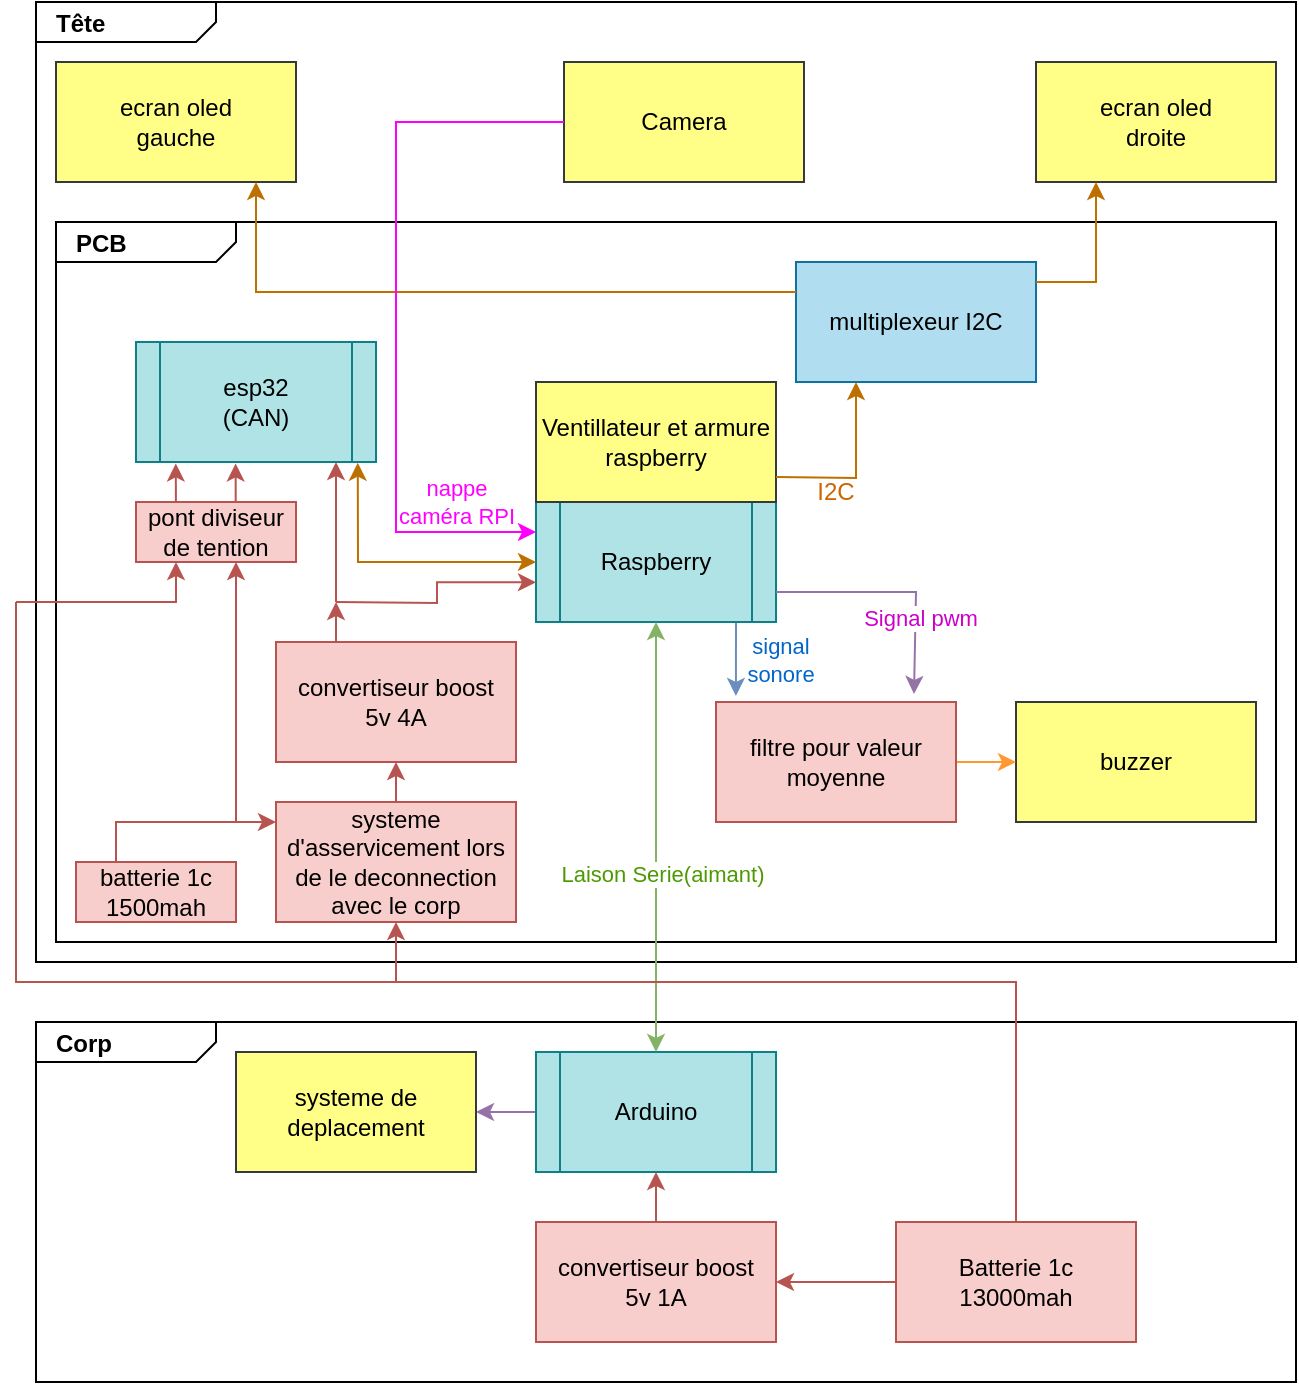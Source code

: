 <mxfile version="16.0.0" type="device"><diagram id="-UUDL-XRIW8HntbHZ96o" name="Page-1"><mxGraphModel dx="1102" dy="865" grid="1" gridSize="10" guides="1" tooltips="1" connect="1" arrows="1" fold="1" page="1" pageScale="1" pageWidth="827" pageHeight="1169" math="0" shadow="0"><root><mxCell id="0"/><mxCell id="1" parent="0"/><mxCell id="vyg-rTNMwoOG3VXURRE--1" value="&lt;p style=&quot;margin: 0px ; margin-top: 4px ; margin-left: 10px ; text-align: left&quot;&gt;&lt;b&gt;Tête&lt;/b&gt;&lt;/p&gt;" style="html=1;strokeWidth=1;shape=mxgraph.sysml.package;html=1;overflow=fill;whiteSpace=wrap;" parent="1" vertex="1"><mxGeometry x="90" y="30" width="630" height="480" as="geometry"/></mxCell><mxCell id="vyg-rTNMwoOG3VXURRE--2" value="&lt;p style=&quot;margin: 0px ; margin-top: 4px ; margin-left: 10px ; text-align: left&quot;&gt;&lt;b&gt;Corp&lt;/b&gt;&lt;/p&gt;" style="html=1;strokeWidth=1;shape=mxgraph.sysml.package;html=1;overflow=fill;whiteSpace=wrap;" parent="1" vertex="1"><mxGeometry x="90" y="540" width="630" height="180" as="geometry"/></mxCell><mxCell id="vyg-rTNMwoOG3VXURRE--3" value="&lt;p style=&quot;margin: 0px ; margin-top: 4px ; margin-left: 10px ; text-align: left&quot;&gt;&lt;b&gt;PCB&lt;/b&gt;&lt;/p&gt;" style="html=1;strokeWidth=1;shape=mxgraph.sysml.package;html=1;overflow=fill;whiteSpace=wrap;" parent="1" vertex="1"><mxGeometry x="100" y="140" width="610" height="360" as="geometry"/></mxCell><mxCell id="vyg-rTNMwoOG3VXURRE--31" style="edgeStyle=orthogonalEdgeStyle;rounded=0;orthogonalLoop=1;jettySize=auto;html=1;entryX=0.083;entryY=-0.05;entryDx=0;entryDy=0;fontColor=#FF9933;strokeColor=#6c8ebf;fillColor=#dae8fc;entryPerimeter=0;" parent="1" target="vyg-rTNMwoOG3VXURRE--30" edge="1"><mxGeometry relative="1" as="geometry"><mxPoint x="440" y="340" as="sourcePoint"/></mxGeometry></mxCell><mxCell id="vyg-rTNMwoOG3VXURRE--35" value="&lt;font color=&quot;#0066cc&quot;&gt;signal &lt;br&gt;sonore&lt;/font&gt;" style="edgeLabel;html=1;align=center;verticalAlign=middle;resizable=0;points=[];fontColor=#FF9933;" parent="vyg-rTNMwoOG3VXURRE--31" vertex="1" connectable="0"><mxGeometry x="-0.333" y="5" relative="1" as="geometry"><mxPoint x="17" y="6" as="offset"/></mxGeometry></mxCell><mxCell id="vyg-rTNMwoOG3VXURRE--4" value="Raspberry" style="shape=process;whiteSpace=wrap;html=1;backgroundOutline=1;fillColor=#b0e3e6;strokeColor=#0e8088;" parent="1" vertex="1"><mxGeometry x="340" y="280" width="120" height="60" as="geometry"/></mxCell><mxCell id="vyg-rTNMwoOG3VXURRE--5" value="Ventillateur et armure raspberry" style="rounded=0;whiteSpace=wrap;html=1;fillColor=#ffff88;strokeColor=#36393d;" parent="1" vertex="1"><mxGeometry x="340" y="220" width="120" height="60" as="geometry"/></mxCell><mxCell id="vyg-rTNMwoOG3VXURRE--52" style="edgeStyle=orthogonalEdgeStyle;rounded=0;orthogonalLoop=1;jettySize=auto;html=1;exitX=0;exitY=0.5;exitDx=0;exitDy=0;entryX=1;entryY=0.5;entryDx=0;entryDy=0;fontColor=#000000;strokeColor=#9673a6;fillColor=#e1d5e7;" parent="1" source="vyg-rTNMwoOG3VXURRE--6" target="vyg-rTNMwoOG3VXURRE--51" edge="1"><mxGeometry relative="1" as="geometry"/></mxCell><mxCell id="vyg-rTNMwoOG3VXURRE--6" value="Arduino" style="shape=process;whiteSpace=wrap;html=1;backgroundOutline=1;fillColor=#b0e3e6;strokeColor=#0e8088;" parent="1" vertex="1"><mxGeometry x="340" y="555" width="120" height="60" as="geometry"/></mxCell><mxCell id="vyg-rTNMwoOG3VXURRE--7" value="" style="endArrow=classic;startArrow=classic;html=1;rounded=0;exitX=0.5;exitY=0;exitDx=0;exitDy=0;entryX=0.5;entryY=1;entryDx=0;entryDy=0;fillColor=#d5e8d4;strokeColor=#82b366;" parent="1" source="vyg-rTNMwoOG3VXURRE--6" target="vyg-rTNMwoOG3VXURRE--4" edge="1"><mxGeometry width="50" height="50" relative="1" as="geometry"><mxPoint x="400" y="560" as="sourcePoint"/><mxPoint x="450" y="510" as="targetPoint"/><Array as="points"><mxPoint x="400" y="520"/></Array></mxGeometry></mxCell><mxCell id="vyg-rTNMwoOG3VXURRE--8" value="Laison Serie(aimant)" style="edgeLabel;html=1;align=center;verticalAlign=middle;resizable=0;points=[];fontColor=#4D9900;" parent="vyg-rTNMwoOG3VXURRE--7" vertex="1" connectable="0"><mxGeometry x="-0.174" y="-3" relative="1" as="geometry"><mxPoint as="offset"/></mxGeometry></mxCell><mxCell id="vyg-rTNMwoOG3VXURRE--9" value="&lt;font color=&quot;#000000&quot;&gt;buzzer&lt;/font&gt;" style="rounded=0;whiteSpace=wrap;html=1;fillColor=#ffff88;strokeColor=#36393d;" parent="1" vertex="1"><mxGeometry x="580" y="380" width="120" height="60" as="geometry"/></mxCell><mxCell id="vyg-rTNMwoOG3VXURRE--10" value="ecran oled&lt;br&gt;gauche" style="rounded=0;whiteSpace=wrap;html=1;fillColor=#ffff88;strokeColor=#36393d;" parent="1" vertex="1"><mxGeometry x="100" y="60" width="120" height="60" as="geometry"/></mxCell><mxCell id="vyg-rTNMwoOG3VXURRE--11" value="ecran oled&lt;br&gt;droite" style="rounded=0;whiteSpace=wrap;html=1;fillColor=#ffff88;strokeColor=#36393d;" parent="1" vertex="1"><mxGeometry x="590" y="60" width="120" height="60" as="geometry"/></mxCell><mxCell id="vyg-rTNMwoOG3VXURRE--12" value="multiplexeur I2C" style="rounded=0;whiteSpace=wrap;html=1;fillColor=#b1ddf0;strokeColor=#10739e;" parent="1" vertex="1"><mxGeometry x="470" y="160" width="120" height="60" as="geometry"/></mxCell><mxCell id="vyg-rTNMwoOG3VXURRE--13" value="" style="endArrow=classic;html=1;rounded=0;fontColor=#000000;fillColor=#f0a30a;strokeColor=#BD7000;exitX=0;exitY=0.25;exitDx=0;exitDy=0;" parent="1" source="vyg-rTNMwoOG3VXURRE--12" edge="1"><mxGeometry width="50" height="50" relative="1" as="geometry"><mxPoint x="-30" y="230" as="sourcePoint"/><mxPoint x="200" y="120" as="targetPoint"/><Array as="points"><mxPoint x="200" y="175"/></Array></mxGeometry></mxCell><mxCell id="vyg-rTNMwoOG3VXURRE--14" value="" style="endArrow=classic;html=1;rounded=0;fontColor=#000000;fillColor=#f0a30a;strokeColor=#BD7000;entryX=0.25;entryY=1;entryDx=0;entryDy=0;" parent="1" target="vyg-rTNMwoOG3VXURRE--11" edge="1"><mxGeometry width="50" height="50" relative="1" as="geometry"><mxPoint x="590" y="170" as="sourcePoint"/><mxPoint x="20" y="230" as="targetPoint"/><Array as="points"><mxPoint x="620" y="170"/></Array></mxGeometry></mxCell><mxCell id="vyg-rTNMwoOG3VXURRE--15" value="" style="endArrow=classic;html=1;rounded=0;fontColor=#000000;entryX=0.25;entryY=1;entryDx=0;entryDy=0;exitX=0;exitY=0.25;exitDx=0;exitDy=0;fillColor=#f0a30a;strokeColor=#BD7000;" parent="1" source="vyg-rTNMwoOG3VXURRE--19" target="vyg-rTNMwoOG3VXURRE--12" edge="1"><mxGeometry width="50" height="50" relative="1" as="geometry"><mxPoint x="-20" y="390" as="sourcePoint"/><mxPoint x="30" y="340" as="targetPoint"/><Array as="points"><mxPoint x="500" y="268"/></Array></mxGeometry></mxCell><mxCell id="vyg-rTNMwoOG3VXURRE--17" value="Camera" style="rounded=0;whiteSpace=wrap;html=1;fillColor=#ffff88;strokeColor=#36393d;" parent="1" vertex="1"><mxGeometry x="354" y="60" width="120" height="60" as="geometry"/></mxCell><mxCell id="vyg-rTNMwoOG3VXURRE--18" value="" style="endArrow=classic;html=1;rounded=0;fontColor=#000000;exitX=0;exitY=0.5;exitDx=0;exitDy=0;entryX=0;entryY=0.25;entryDx=0;entryDy=0;fillColor=#d80073;strokeColor=#FF00FF;" parent="1" source="vyg-rTNMwoOG3VXURRE--17" target="vyg-rTNMwoOG3VXURRE--4" edge="1"><mxGeometry width="50" height="50" relative="1" as="geometry"><mxPoint x="360" y="30" as="sourcePoint"/><mxPoint x="410" y="-20" as="targetPoint"/><Array as="points"><mxPoint x="270" y="90"/><mxPoint x="270" y="120"/><mxPoint x="270" y="295"/></Array></mxGeometry></mxCell><mxCell id="vyg-rTNMwoOG3VXURRE--53" value="&lt;font color=&quot;#ff00ff&quot;&gt;nappe &lt;br&gt;caméra RPI&lt;/font&gt;" style="edgeLabel;html=1;align=center;verticalAlign=middle;resizable=0;points=[];fontColor=#000000;" parent="vyg-rTNMwoOG3VXURRE--18" vertex="1" connectable="0"><mxGeometry x="0.015" y="2" relative="1" as="geometry"><mxPoint x="28" y="92" as="offset"/></mxGeometry></mxCell><mxCell id="vyg-rTNMwoOG3VXURRE--19" value="&lt;font color=&quot;#cc6600&quot;&gt;I2C&lt;/font&gt;" style="text;html=1;strokeColor=none;fillColor=none;align=center;verticalAlign=middle;whiteSpace=wrap;rounded=0;" parent="1" vertex="1"><mxGeometry x="460" y="260" width="60" height="30" as="geometry"/></mxCell><mxCell id="vyg-rTNMwoOG3VXURRE--21" value="&lt;font color=&quot;#000000&quot;&gt;esp32&lt;br&gt;(CAN)&lt;/font&gt;" style="shape=process;whiteSpace=wrap;html=1;backgroundOutline=1;fillColor=#b0e3e6;strokeColor=#0e8088;" parent="1" vertex="1"><mxGeometry x="140" y="200" width="120" height="60" as="geometry"/></mxCell><mxCell id="-KcWVxgGZD3oqoFPe-2_-3" style="edgeStyle=orthogonalEdgeStyle;rounded=0;orthogonalLoop=1;jettySize=auto;html=1;exitX=0.25;exitY=0;exitDx=0;exitDy=0;fillColor=#f8cecc;strokeColor=#b85450;" edge="1" parent="1" source="vyg-rTNMwoOG3VXURRE--22"><mxGeometry relative="1" as="geometry"><mxPoint x="240" y="330" as="targetPoint"/></mxGeometry></mxCell><mxCell id="vyg-rTNMwoOG3VXURRE--22" value="convertiseur boost&lt;br&gt;5v 4A" style="rounded=0;whiteSpace=wrap;html=1;fillColor=#f8cecc;strokeColor=#b85450;" parent="1" vertex="1"><mxGeometry x="210" y="350" width="120" height="60" as="geometry"/></mxCell><mxCell id="-KcWVxgGZD3oqoFPe-2_-6" style="edgeStyle=orthogonalEdgeStyle;rounded=0;orthogonalLoop=1;jettySize=auto;html=1;exitX=0.5;exitY=0;exitDx=0;exitDy=0;entryX=0.5;entryY=1;entryDx=0;entryDy=0;fillColor=#f8cecc;strokeColor=#b85450;" edge="1" parent="1" source="vyg-rTNMwoOG3VXURRE--23" target="vyg-rTNMwoOG3VXURRE--39"><mxGeometry relative="1" as="geometry"><Array as="points"><mxPoint x="580" y="520"/><mxPoint x="270" y="520"/></Array></mxGeometry></mxCell><mxCell id="-KcWVxgGZD3oqoFPe-2_-8" style="edgeStyle=orthogonalEdgeStyle;rounded=0;orthogonalLoop=1;jettySize=auto;html=1;exitX=0;exitY=0.5;exitDx=0;exitDy=0;entryX=1;entryY=0.5;entryDx=0;entryDy=0;fillColor=#f8cecc;strokeColor=#b85450;" edge="1" parent="1" source="vyg-rTNMwoOG3VXURRE--23" target="-KcWVxgGZD3oqoFPe-2_-7"><mxGeometry relative="1" as="geometry"/></mxCell><mxCell id="vyg-rTNMwoOG3VXURRE--23" value="Batterie 1c&lt;br&gt;13000mah" style="rounded=0;whiteSpace=wrap;html=1;fillColor=#f8cecc;strokeColor=#b85450;" parent="1" vertex="1"><mxGeometry x="520" y="640" width="120" height="60" as="geometry"/></mxCell><mxCell id="vyg-rTNMwoOG3VXURRE--32" style="edgeStyle=orthogonalEdgeStyle;rounded=0;orthogonalLoop=1;jettySize=auto;html=1;exitX=1;exitY=0.5;exitDx=0;exitDy=0;entryX=0;entryY=0.5;entryDx=0;entryDy=0;fontColor=#FF9933;strokeColor=#FF9933;" parent="1" source="vyg-rTNMwoOG3VXURRE--30" target="vyg-rTNMwoOG3VXURRE--9" edge="1"><mxGeometry relative="1" as="geometry"/></mxCell><mxCell id="vyg-rTNMwoOG3VXURRE--30" value="filtre pour valeur moyenne" style="rounded=0;whiteSpace=wrap;html=1;fillColor=#f8cecc;strokeColor=#b85450;" parent="1" vertex="1"><mxGeometry x="430" y="380" width="120" height="60" as="geometry"/></mxCell><mxCell id="vyg-rTNMwoOG3VXURRE--36" value="" style="endArrow=classic;html=1;rounded=0;fontColor=#0066CC;strokeColor=#9673a6;exitX=1;exitY=0.75;exitDx=0;exitDy=0;entryX=0.825;entryY=-0.067;entryDx=0;entryDy=0;fillColor=#e1d5e7;entryPerimeter=0;" parent="1" source="vyg-rTNMwoOG3VXURRE--4" target="vyg-rTNMwoOG3VXURRE--30" edge="1"><mxGeometry width="50" height="50" relative="1" as="geometry"><mxPoint x="520" y="370" as="sourcePoint"/><mxPoint x="570" y="320" as="targetPoint"/><Array as="points"><mxPoint x="510" y="325"/><mxPoint x="530" y="325"/></Array></mxGeometry></mxCell><mxCell id="vyg-rTNMwoOG3VXURRE--37" value="&lt;font color=&quot;#cc00cc&quot;&gt;Signal pwm&lt;/font&gt;" style="edgeLabel;html=1;align=center;verticalAlign=middle;resizable=0;points=[];fontColor=#0066CC;" parent="vyg-rTNMwoOG3VXURRE--36" vertex="1" connectable="0"><mxGeometry x="0.36" y="2" relative="1" as="geometry"><mxPoint as="offset"/></mxGeometry></mxCell><mxCell id="vyg-rTNMwoOG3VXURRE--43" style="edgeStyle=orthogonalEdgeStyle;rounded=0;orthogonalLoop=1;jettySize=auto;html=1;entryX=0;entryY=0.669;entryDx=0;entryDy=0;fontColor=#000000;strokeColor=#b85450;entryPerimeter=0;fillColor=#f8cecc;" parent="1" target="vyg-rTNMwoOG3VXURRE--4" edge="1"><mxGeometry relative="1" as="geometry"><mxPoint x="240" y="330" as="sourcePoint"/></mxGeometry></mxCell><mxCell id="-KcWVxgGZD3oqoFPe-2_-2" style="edgeStyle=orthogonalEdgeStyle;rounded=0;orthogonalLoop=1;jettySize=auto;html=1;exitX=0.5;exitY=0;exitDx=0;exitDy=0;entryX=0.5;entryY=1;entryDx=0;entryDy=0;fillColor=#f8cecc;strokeColor=#b85450;" edge="1" parent="1" source="vyg-rTNMwoOG3VXURRE--39" target="vyg-rTNMwoOG3VXURRE--22"><mxGeometry relative="1" as="geometry"/></mxCell><mxCell id="vyg-rTNMwoOG3VXURRE--39" value="systeme d'asservicement lors de le deconnection avec le corp" style="rounded=0;whiteSpace=wrap;html=1;fillColor=#f8cecc;strokeColor=#b85450;" parent="1" vertex="1"><mxGeometry x="210" y="430" width="120" height="60" as="geometry"/></mxCell><mxCell id="-KcWVxgGZD3oqoFPe-2_-5" style="edgeStyle=orthogonalEdgeStyle;rounded=0;orthogonalLoop=1;jettySize=auto;html=1;exitX=0.25;exitY=0;exitDx=0;exitDy=0;entryX=0.001;entryY=0.171;entryDx=0;entryDy=0;entryPerimeter=0;fillColor=#f8cecc;strokeColor=#b85450;" edge="1" parent="1" source="vyg-rTNMwoOG3VXURRE--41" target="vyg-rTNMwoOG3VXURRE--39"><mxGeometry relative="1" as="geometry"><mxPoint x="190" y="440" as="targetPoint"/></mxGeometry></mxCell><mxCell id="vyg-rTNMwoOG3VXURRE--41" value="batterie 1c&lt;br&gt;1500mah" style="rounded=0;whiteSpace=wrap;html=1;fillColor=#f8cecc;strokeColor=#b85450;" parent="1" vertex="1"><mxGeometry x="110" y="460" width="80" height="30" as="geometry"/></mxCell><mxCell id="vyg-rTNMwoOG3VXURRE--46" value="" style="endArrow=classic;startArrow=classic;html=1;rounded=0;fontColor=#000000;strokeColor=#BD7000;exitX=0;exitY=0.5;exitDx=0;exitDy=0;entryX=0.924;entryY=1.006;entryDx=0;entryDy=0;fillColor=#f0a30a;entryPerimeter=0;" parent="1" source="vyg-rTNMwoOG3VXURRE--4" target="vyg-rTNMwoOG3VXURRE--21" edge="1"><mxGeometry width="50" height="50" relative="1" as="geometry"><mxPoint x="-150" y="380" as="sourcePoint"/><mxPoint x="-100" y="330" as="targetPoint"/><Array as="points"><mxPoint x="251" y="310"/></Array></mxGeometry></mxCell><mxCell id="vyg-rTNMwoOG3VXURRE--47" value="" style="endArrow=classic;html=1;rounded=0;fontColor=#000000;strokeColor=#b85450;fillColor=#f8cecc;" parent="1" edge="1"><mxGeometry width="50" height="50" relative="1" as="geometry"><mxPoint x="240" y="330" as="sourcePoint"/><mxPoint x="240" y="260" as="targetPoint"/></mxGeometry></mxCell><mxCell id="vyg-rTNMwoOG3VXURRE--48" value="pont diviseur de tention" style="rounded=0;whiteSpace=wrap;html=1;fillColor=#f8cecc;strokeColor=#b85450;" parent="1" vertex="1"><mxGeometry x="140" y="280" width="80" height="30" as="geometry"/></mxCell><mxCell id="vyg-rTNMwoOG3VXURRE--50" value="" style="endArrow=classic;html=1;rounded=0;fontColor=#000000;strokeColor=#b85450;entryX=0.25;entryY=1;entryDx=0;entryDy=0;fillColor=#f8cecc;" parent="1" target="vyg-rTNMwoOG3VXURRE--48" edge="1"><mxGeometry width="50" height="50" relative="1" as="geometry"><mxPoint x="80" y="330" as="sourcePoint"/><mxPoint x="-100" y="320" as="targetPoint"/><Array as="points"><mxPoint x="160" y="330"/></Array></mxGeometry></mxCell><mxCell id="vyg-rTNMwoOG3VXURRE--51" value="&lt;font color=&quot;#000000&quot;&gt;systeme de deplacement&lt;/font&gt;" style="rounded=0;whiteSpace=wrap;html=1;fillColor=#ffff88;strokeColor=#36393d;" parent="1" vertex="1"><mxGeometry x="190" y="555" width="120" height="60" as="geometry"/></mxCell><mxCell id="-KcWVxgGZD3oqoFPe-2_-9" style="edgeStyle=orthogonalEdgeStyle;rounded=0;orthogonalLoop=1;jettySize=auto;html=1;exitX=0.5;exitY=0;exitDx=0;exitDy=0;entryX=0.5;entryY=1;entryDx=0;entryDy=0;fillColor=#f8cecc;strokeColor=#b85450;" edge="1" parent="1" source="-KcWVxgGZD3oqoFPe-2_-7" target="vyg-rTNMwoOG3VXURRE--6"><mxGeometry relative="1" as="geometry"/></mxCell><mxCell id="-KcWVxgGZD3oqoFPe-2_-7" value="convertiseur boost&lt;br&gt;5v 1A" style="rounded=0;whiteSpace=wrap;html=1;fillColor=#f8cecc;strokeColor=#b85450;" vertex="1" parent="1"><mxGeometry x="340" y="640" width="120" height="60" as="geometry"/></mxCell><mxCell id="-KcWVxgGZD3oqoFPe-2_-10" value="" style="endArrow=none;html=1;rounded=0;fontColor=#FF00FF;strokeColor=#b85450;fillColor=#f8cecc;" edge="1" parent="1"><mxGeometry width="50" height="50" relative="1" as="geometry"><mxPoint x="300" y="520" as="sourcePoint"/><mxPoint x="80" y="330" as="targetPoint"/><Array as="points"><mxPoint x="80" y="520"/></Array></mxGeometry></mxCell><mxCell id="-KcWVxgGZD3oqoFPe-2_-11" value="" style="endArrow=classic;html=1;rounded=0;fontColor=#FF00FF;strokeColor=#b85450;entryX=0.625;entryY=1;entryDx=0;entryDy=0;entryPerimeter=0;fillColor=#f8cecc;" edge="1" parent="1" target="vyg-rTNMwoOG3VXURRE--48"><mxGeometry width="50" height="50" relative="1" as="geometry"><mxPoint x="190" y="440" as="sourcePoint"/><mxPoint x="190" y="370" as="targetPoint"/></mxGeometry></mxCell><mxCell id="-KcWVxgGZD3oqoFPe-2_-12" style="edgeStyle=orthogonalEdgeStyle;rounded=0;orthogonalLoop=1;jettySize=auto;html=1;entryX=0.158;entryY=1.012;entryDx=0;entryDy=0;entryPerimeter=0;fontColor=#000000;strokeColor=#b85450;fillColor=#f8cecc;" edge="1" parent="1"><mxGeometry relative="1" as="geometry"><mxPoint x="189.85" y="280.0" as="sourcePoint"/><mxPoint x="189.81" y="260.72" as="targetPoint"/><Array as="points"><mxPoint x="189.85" y="280"/></Array></mxGeometry></mxCell><mxCell id="-KcWVxgGZD3oqoFPe-2_-13" style="edgeStyle=orthogonalEdgeStyle;rounded=0;orthogonalLoop=1;jettySize=auto;html=1;entryX=0.158;entryY=1.012;entryDx=0;entryDy=0;entryPerimeter=0;fontColor=#000000;strokeColor=#b85450;fillColor=#f8cecc;" edge="1" parent="1"><mxGeometry relative="1" as="geometry"><mxPoint x="159.94" y="280.0" as="sourcePoint"/><mxPoint x="159.9" y="260.72" as="targetPoint"/><Array as="points"><mxPoint x="159.94" y="280"/></Array></mxGeometry></mxCell></root></mxGraphModel></diagram></mxfile>